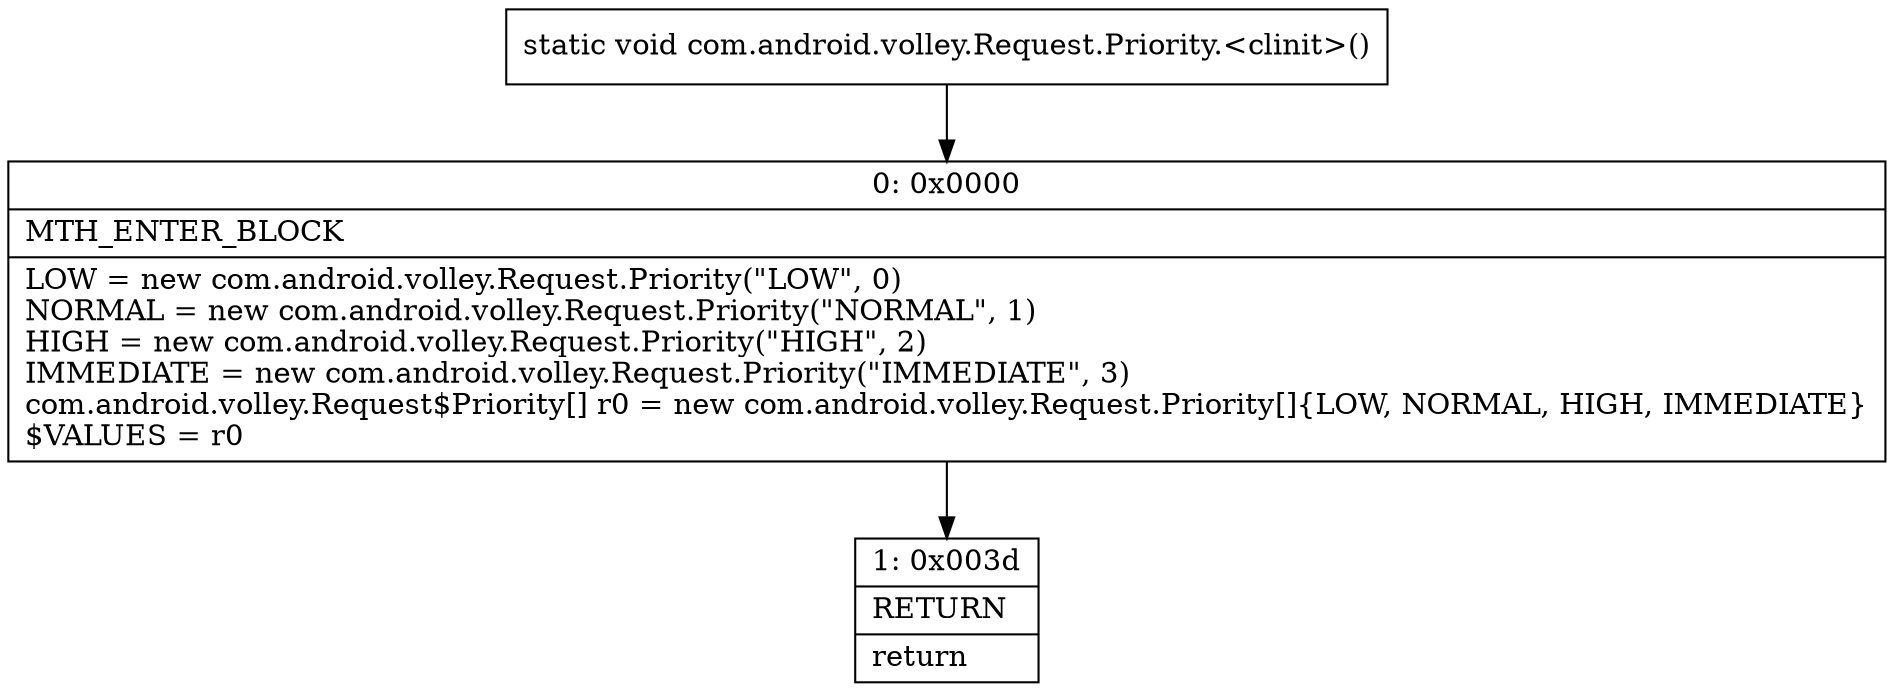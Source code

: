 digraph "CFG forcom.android.volley.Request.Priority.\<clinit\>()V" {
Node_0 [shape=record,label="{0\:\ 0x0000|MTH_ENTER_BLOCK\l|LOW = new com.android.volley.Request.Priority(\"LOW\", 0)\lNORMAL = new com.android.volley.Request.Priority(\"NORMAL\", 1)\lHIGH = new com.android.volley.Request.Priority(\"HIGH\", 2)\lIMMEDIATE = new com.android.volley.Request.Priority(\"IMMEDIATE\", 3)\lcom.android.volley.Request$Priority[] r0 = new com.android.volley.Request.Priority[]\{LOW, NORMAL, HIGH, IMMEDIATE\}\l$VALUES = r0\l}"];
Node_1 [shape=record,label="{1\:\ 0x003d|RETURN\l|return\l}"];
MethodNode[shape=record,label="{static void com.android.volley.Request.Priority.\<clinit\>() }"];
MethodNode -> Node_0;
Node_0 -> Node_1;
}

